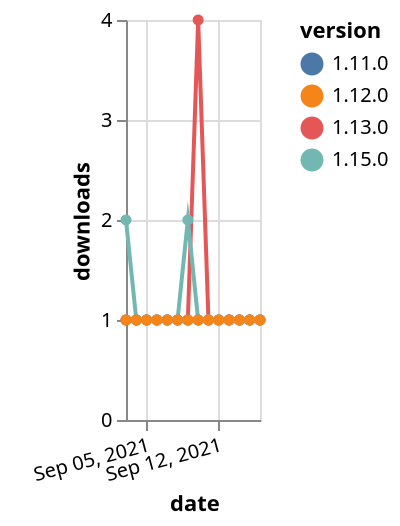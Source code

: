 {"$schema": "https://vega.github.io/schema/vega-lite/v5.json", "description": "A simple bar chart with embedded data.", "data": {"values": [{"date": "2021-09-03", "total": 209, "delta": 1, "version": "1.11.0"}, {"date": "2021-09-04", "total": 210, "delta": 1, "version": "1.11.0"}, {"date": "2021-09-05", "total": 211, "delta": 1, "version": "1.11.0"}, {"date": "2021-09-06", "total": 212, "delta": 1, "version": "1.11.0"}, {"date": "2021-09-07", "total": 213, "delta": 1, "version": "1.11.0"}, {"date": "2021-09-08", "total": 214, "delta": 1, "version": "1.11.0"}, {"date": "2021-09-09", "total": 215, "delta": 1, "version": "1.11.0"}, {"date": "2021-09-10", "total": 216, "delta": 1, "version": "1.11.0"}, {"date": "2021-09-11", "total": 217, "delta": 1, "version": "1.11.0"}, {"date": "2021-09-12", "total": 218, "delta": 1, "version": "1.11.0"}, {"date": "2021-09-13", "total": 219, "delta": 1, "version": "1.11.0"}, {"date": "2021-09-14", "total": 220, "delta": 1, "version": "1.11.0"}, {"date": "2021-09-15", "total": 221, "delta": 1, "version": "1.11.0"}, {"date": "2021-09-16", "total": 222, "delta": 1, "version": "1.11.0"}, {"date": "2021-09-03", "total": 276, "delta": 1, "version": "1.13.0"}, {"date": "2021-09-04", "total": 277, "delta": 1, "version": "1.13.0"}, {"date": "2021-09-05", "total": 278, "delta": 1, "version": "1.13.0"}, {"date": "2021-09-06", "total": 279, "delta": 1, "version": "1.13.0"}, {"date": "2021-09-07", "total": 280, "delta": 1, "version": "1.13.0"}, {"date": "2021-09-08", "total": 281, "delta": 1, "version": "1.13.0"}, {"date": "2021-09-09", "total": 282, "delta": 1, "version": "1.13.0"}, {"date": "2021-09-10", "total": 286, "delta": 4, "version": "1.13.0"}, {"date": "2021-09-11", "total": 287, "delta": 1, "version": "1.13.0"}, {"date": "2021-09-12", "total": 288, "delta": 1, "version": "1.13.0"}, {"date": "2021-09-13", "total": 289, "delta": 1, "version": "1.13.0"}, {"date": "2021-09-14", "total": 290, "delta": 1, "version": "1.13.0"}, {"date": "2021-09-15", "total": 291, "delta": 1, "version": "1.13.0"}, {"date": "2021-09-16", "total": 292, "delta": 1, "version": "1.13.0"}, {"date": "2021-09-03", "total": 112, "delta": 2, "version": "1.15.0"}, {"date": "2021-09-04", "total": 113, "delta": 1, "version": "1.15.0"}, {"date": "2021-09-05", "total": 114, "delta": 1, "version": "1.15.0"}, {"date": "2021-09-06", "total": 115, "delta": 1, "version": "1.15.0"}, {"date": "2021-09-07", "total": 116, "delta": 1, "version": "1.15.0"}, {"date": "2021-09-08", "total": 117, "delta": 1, "version": "1.15.0"}, {"date": "2021-09-09", "total": 119, "delta": 2, "version": "1.15.0"}, {"date": "2021-09-10", "total": 120, "delta": 1, "version": "1.15.0"}, {"date": "2021-09-11", "total": 121, "delta": 1, "version": "1.15.0"}, {"date": "2021-09-12", "total": 122, "delta": 1, "version": "1.15.0"}, {"date": "2021-09-13", "total": 123, "delta": 1, "version": "1.15.0"}, {"date": "2021-09-14", "total": 124, "delta": 1, "version": "1.15.0"}, {"date": "2021-09-15", "total": 125, "delta": 1, "version": "1.15.0"}, {"date": "2021-09-16", "total": 126, "delta": 1, "version": "1.15.0"}, {"date": "2021-09-03", "total": 175, "delta": 1, "version": "1.12.0"}, {"date": "2021-09-04", "total": 176, "delta": 1, "version": "1.12.0"}, {"date": "2021-09-05", "total": 177, "delta": 1, "version": "1.12.0"}, {"date": "2021-09-06", "total": 178, "delta": 1, "version": "1.12.0"}, {"date": "2021-09-07", "total": 179, "delta": 1, "version": "1.12.0"}, {"date": "2021-09-08", "total": 180, "delta": 1, "version": "1.12.0"}, {"date": "2021-09-09", "total": 181, "delta": 1, "version": "1.12.0"}, {"date": "2021-09-10", "total": 182, "delta": 1, "version": "1.12.0"}, {"date": "2021-09-11", "total": 183, "delta": 1, "version": "1.12.0"}, {"date": "2021-09-12", "total": 184, "delta": 1, "version": "1.12.0"}, {"date": "2021-09-13", "total": 185, "delta": 1, "version": "1.12.0"}, {"date": "2021-09-14", "total": 186, "delta": 1, "version": "1.12.0"}, {"date": "2021-09-15", "total": 187, "delta": 1, "version": "1.12.0"}, {"date": "2021-09-16", "total": 188, "delta": 1, "version": "1.12.0"}]}, "width": "container", "mark": {"type": "line", "point": {"filled": true}}, "encoding": {"x": {"field": "date", "type": "temporal", "timeUnit": "yearmonthdate", "title": "date", "axis": {"labelAngle": -15}}, "y": {"field": "delta", "type": "quantitative", "title": "downloads"}, "color": {"field": "version", "type": "nominal"}, "tooltip": {"field": "delta"}}}